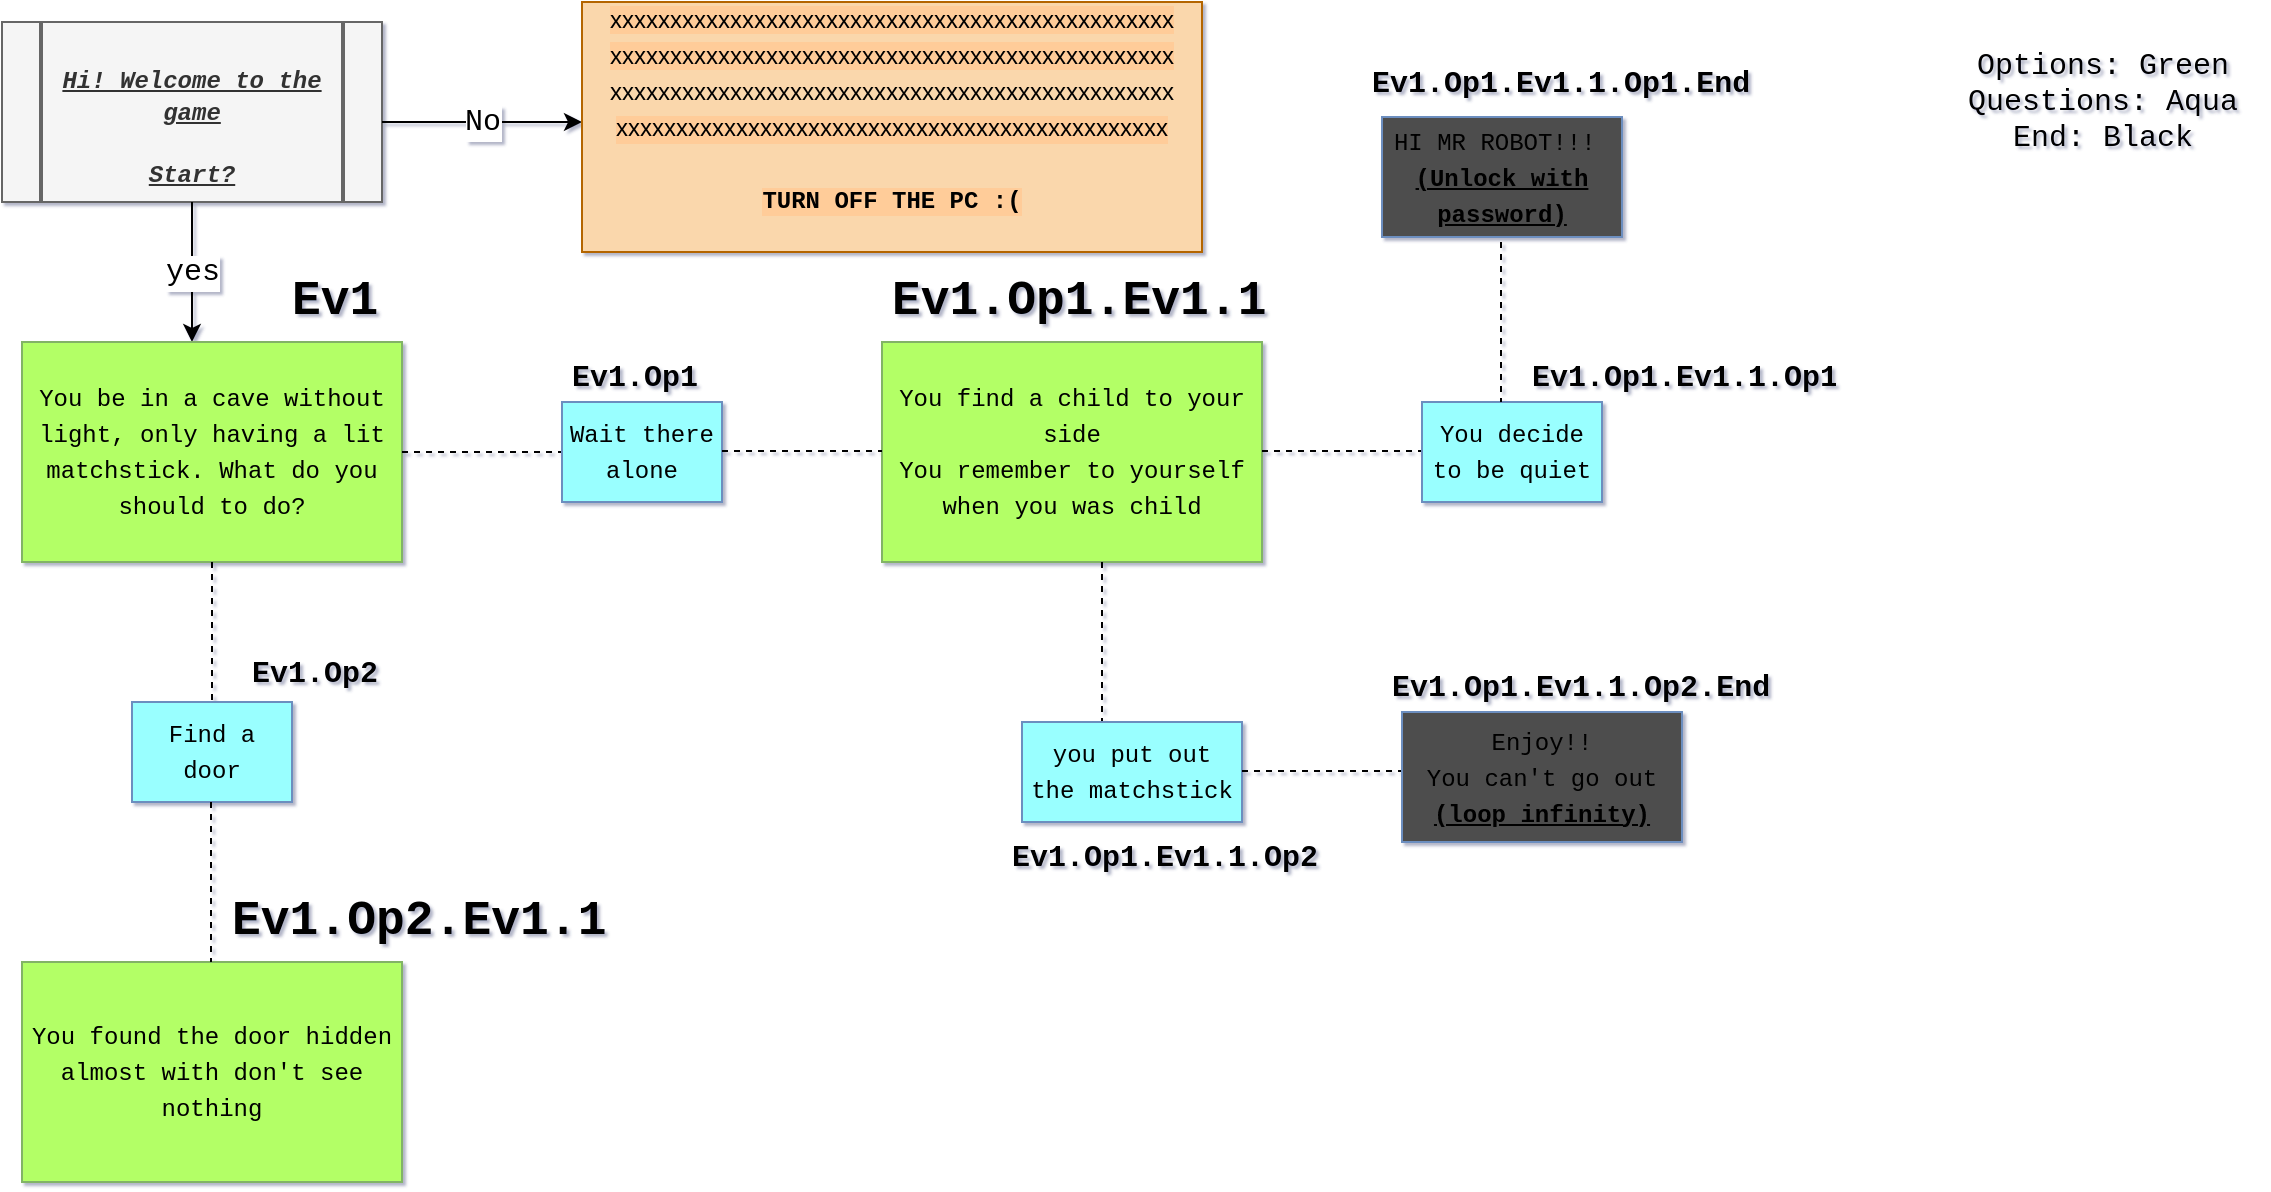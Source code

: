 <mxfile version="20.5.1" type="github"><diagram id="9uVwyfsfCK1pvOovjBuG" name="Página-1"><mxGraphModel dx="1102" dy="582" grid="1" gridSize="10" guides="1" tooltips="1" connect="1" arrows="1" fold="1" page="1" pageScale="1" pageWidth="1200" pageHeight="1920" math="0" shadow="1"><root><mxCell id="0"/><mxCell id="1" parent="0"/><mxCell id="Qtg1uJjCrPA5Q5Fs2Zk5-1" value="" style="shape=process;whiteSpace=wrap;html=1;backgroundOutline=1;fillColor=#f5f5f5;strokeColor=#666666;fontColor=#333333;" vertex="1" parent="1"><mxGeometry x="20" y="20" width="190" height="90" as="geometry"/></mxCell><mxCell id="Qtg1uJjCrPA5Q5Fs2Zk5-2" value="&lt;b&gt;&lt;i&gt;&lt;u&gt;&lt;font face=&quot;Courier New&quot;&gt;&lt;br&gt;Hi! Welcome to the game&lt;br&gt;&lt;br&gt;Start?&lt;/font&gt;&lt;/u&gt;&lt;/i&gt;&lt;/b&gt;" style="text;html=1;fillColor=#f5f5f5;align=center;verticalAlign=middle;whiteSpace=wrap;rounded=0;strokeColor=#666666;fontColor=#333333;" vertex="1" parent="1"><mxGeometry x="40" y="20" width="150" height="90" as="geometry"/></mxCell><mxCell id="Qtg1uJjCrPA5Q5Fs2Zk5-4" value="&lt;font style=&quot;font-size: 15px;&quot;&gt;No&lt;br&gt;&lt;/font&gt;" style="endArrow=classic;html=1;rounded=0;fontFamily=Courier New;" edge="1" parent="1"><mxGeometry relative="1" as="geometry"><mxPoint x="210" y="70" as="sourcePoint"/><mxPoint x="310" y="70" as="targetPoint"/><Array as="points"/></mxGeometry></mxCell><mxCell id="Qtg1uJjCrPA5Q5Fs2Zk5-6" value="&lt;font style=&quot;font-size: 15px;&quot;&gt;yes&lt;/font&gt;" style="endArrow=classic;html=1;rounded=0;fontFamily=Courier New;exitX=0.5;exitY=1;exitDx=0;exitDy=0;" edge="1" parent="1" source="Qtg1uJjCrPA5Q5Fs2Zk5-2"><mxGeometry relative="1" as="geometry"><mxPoint x="120" y="150" as="sourcePoint"/><mxPoint x="115" y="180" as="targetPoint"/><Array as="points"/></mxGeometry></mxCell><mxCell id="Qtg1uJjCrPA5Q5Fs2Zk5-8" value="Text" style="text;html=1;align=center;verticalAlign=middle;resizable=0;points=[];autosize=1;strokeColor=none;fillColor=none;fontSize=15;fontFamily=Courier New;" vertex="1" parent="1"><mxGeometry x="320" y="45" width="60" height="30" as="geometry"/></mxCell><mxCell id="Qtg1uJjCrPA5Q5Fs2Zk5-9" value="&lt;span style=&quot;font-family: Helvetica; font-size: 12px; text-align: left; background-color: rgb(255, 204, 153);&quot;&gt;xxxxxxxxxxxxxxxxxxxxxxxxxxxxxxxxxxxxxxxxxxxxxxx&lt;/span&gt;&lt;br style=&quot;font-family: Helvetica; font-size: 12px; text-align: left;&quot;&gt;&lt;span style=&quot;font-family: Helvetica; font-size: 12px; text-align: left; background-color: rgb(255, 204, 153);&quot;&gt;xxxxxxxxxxxxxxxxxxxxxxxxxxxxxxxxxxxxxxxxxxxxxxx&lt;/span&gt;&lt;br style=&quot;font-family: Helvetica; font-size: 12px; text-align: left;&quot;&gt;&lt;span style=&quot;font-size: 12px; text-align: left; font-family: helvetica;&quot;&gt;xxxxxxxxxxxxxxxxxxxxxxxxxxxxxxxxxxxxxxxxxxxxxxx&lt;/span&gt;&lt;br style=&quot;font-family: Helvetica; font-size: 12px; text-align: left;&quot;&gt;&lt;span style=&quot;font-size: 12px; text-align: left; background-color: rgb(255, 204, 153);&quot;&gt;&lt;font face=&quot;Helvetica&quot;&gt;xxxxxxxxxxxxxxxxxxxxxxxxxxxxxxxxxxxxxxxxxxxxxx&lt;/font&gt;&lt;br&gt;&lt;br&gt;&lt;b style=&quot;&quot;&gt;TURN OFF THE PC :(&lt;br&gt;&lt;/b&gt;&lt;br&gt;&lt;/span&gt;" style="rounded=0;whiteSpace=wrap;html=1;fontFamily=Courier New;fontSize=15;fillColor=#fad7ac;strokeColor=#b46504;" vertex="1" parent="1"><mxGeometry x="310" y="10" width="310" height="125" as="geometry"/></mxCell><mxCell id="Qtg1uJjCrPA5Q5Fs2Zk5-13" value="&lt;font style=&quot;font-size: 12px;&quot;&gt;You be in a cave without light, only having a lit matchstick. What do you should to do?&lt;/font&gt;" style="rounded=0;whiteSpace=wrap;html=1;fontFamily=Courier New;fontSize=15;fillColor=#B3FF66;strokeColor=#82b366;" vertex="1" parent="1"><mxGeometry x="30" y="180" width="190" height="110" as="geometry"/></mxCell><mxCell id="Qtg1uJjCrPA5Q5Fs2Zk5-14" value="" style="endArrow=none;dashed=1;html=1;rounded=0;fontFamily=Courier New;fontSize=12;exitX=1;exitY=0.5;exitDx=0;exitDy=0;" edge="1" parent="1" source="Qtg1uJjCrPA5Q5Fs2Zk5-13"><mxGeometry width="50" height="50" relative="1" as="geometry"><mxPoint x="350" y="260" as="sourcePoint"/><mxPoint x="300" y="235" as="targetPoint"/></mxGeometry></mxCell><mxCell id="Qtg1uJjCrPA5Q5Fs2Zk5-16" value="&lt;span style=&quot;font-size: 12px;&quot;&gt;Wait &lt;/span&gt;&lt;span style=&quot;font-size: 12px;&quot;&gt;there alone&lt;/span&gt;" style="rounded=0;whiteSpace=wrap;html=1;fontFamily=Courier New;fontSize=15;fillColor=#99FFFF;strokeColor=#6c8ebf;" vertex="1" parent="1"><mxGeometry x="300" y="210" width="80" height="50" as="geometry"/></mxCell><mxCell id="Qtg1uJjCrPA5Q5Fs2Zk5-17" value="" style="endArrow=none;dashed=1;html=1;rounded=0;fontFamily=Courier New;fontSize=12;exitX=0.5;exitY=1;exitDx=0;exitDy=0;" edge="1" parent="1" source="Qtg1uJjCrPA5Q5Fs2Zk5-13"><mxGeometry width="50" height="50" relative="1" as="geometry"><mxPoint x="110" y="310" as="sourcePoint"/><mxPoint x="125" y="370" as="targetPoint"/></mxGeometry></mxCell><mxCell id="Qtg1uJjCrPA5Q5Fs2Zk5-18" value="&lt;span style=&quot;font-size: 12px;&quot;&gt;Find a door&lt;/span&gt;" style="rounded=0;whiteSpace=wrap;html=1;fontFamily=Courier New;fontSize=15;fillColor=#99FFFF;strokeColor=#6c8ebf;" vertex="1" parent="1"><mxGeometry x="85" y="360" width="80" height="50" as="geometry"/></mxCell><mxCell id="Qtg1uJjCrPA5Q5Fs2Zk5-20" value="&lt;h1&gt;Ev1&lt;/h1&gt;" style="text;html=1;strokeColor=none;fillColor=none;spacing=5;spacingTop=-20;whiteSpace=wrap;overflow=hidden;rounded=0;fontFamily=Courier New;fontSize=12;" vertex="1" parent="1"><mxGeometry x="160" y="140" width="80" height="40" as="geometry"/></mxCell><mxCell id="Qtg1uJjCrPA5Q5Fs2Zk5-22" value="&lt;h1 style=&quot;font-size: 15px;&quot;&gt;&lt;span style=&quot;background-color: initial;&quot;&gt;Ev1.&lt;/span&gt;Op1&lt;/h1&gt;" style="text;html=1;strokeColor=none;fillColor=none;spacing=5;spacingTop=-20;whiteSpace=wrap;overflow=hidden;rounded=0;fontFamily=Courier New;fontSize=12;" vertex="1" parent="1"><mxGeometry x="300" y="190" width="80" height="40" as="geometry"/></mxCell><mxCell id="Qtg1uJjCrPA5Q5Fs2Zk5-24" value="&lt;font style=&quot;font-size: 12px;&quot;&gt;&lt;span style=&quot;font-size: 12px;&quot;&gt;You find a child to your side&lt;/span&gt;&lt;br&gt;&lt;span style=&quot;font-size: 12px;&quot;&gt;You remember to yourself when you was child&lt;/span&gt;&lt;br&gt;&lt;/font&gt;" style="rounded=0;whiteSpace=wrap;html=1;fontFamily=Courier New;fontSize=15;fillColor=#B3FF66;strokeColor=#82b366;" vertex="1" parent="1"><mxGeometry x="460" y="180" width="190" height="110" as="geometry"/></mxCell><mxCell id="Qtg1uJjCrPA5Q5Fs2Zk5-25" value="" style="endArrow=none;dashed=1;html=1;rounded=0;fontFamily=Courier New;fontSize=12;exitX=1;exitY=0.5;exitDx=0;exitDy=0;" edge="1" parent="1"><mxGeometry width="50" height="50" relative="1" as="geometry"><mxPoint x="380" y="234.5" as="sourcePoint"/><mxPoint x="460" y="234.5" as="targetPoint"/></mxGeometry></mxCell><mxCell id="Qtg1uJjCrPA5Q5Fs2Zk5-26" value="&lt;h1&gt;Ev1.Op1.Ev1.1&lt;/h1&gt;" style="text;html=1;strokeColor=none;fillColor=none;spacing=5;spacingTop=-20;whiteSpace=wrap;overflow=hidden;rounded=0;fontFamily=Courier New;fontSize=12;" vertex="1" parent="1"><mxGeometry x="460" y="140" width="210" height="40" as="geometry"/></mxCell><mxCell id="Qtg1uJjCrPA5Q5Fs2Zk5-28" value="" style="endArrow=none;dashed=1;html=1;rounded=0;fontFamily=Courier New;fontSize=12;exitX=1;exitY=0.5;exitDx=0;exitDy=0;" edge="1" parent="1"><mxGeometry width="50" height="50" relative="1" as="geometry"><mxPoint x="650" y="234.5" as="sourcePoint"/><mxPoint x="730" y="234.5" as="targetPoint"/></mxGeometry></mxCell><mxCell id="Qtg1uJjCrPA5Q5Fs2Zk5-29" value="" style="endArrow=none;dashed=1;html=1;rounded=0;fontFamily=Courier New;fontSize=12;exitX=0.5;exitY=1;exitDx=0;exitDy=0;" edge="1" parent="1"><mxGeometry width="50" height="50" relative="1" as="geometry"><mxPoint x="570" y="290" as="sourcePoint"/><mxPoint x="570" y="370" as="targetPoint"/></mxGeometry></mxCell><mxCell id="Qtg1uJjCrPA5Q5Fs2Zk5-30" value="&lt;h1 style=&quot;font-size: 15px;&quot;&gt;Ev1.Op1.Ev1.1&lt;span style=&quot;background-color: initial;&quot;&gt;.&lt;/span&gt;Op2&lt;/h1&gt;" style="text;html=1;strokeColor=none;fillColor=none;spacing=5;spacingTop=-20;whiteSpace=wrap;overflow=hidden;rounded=0;fontFamily=Courier New;fontSize=12;" vertex="1" parent="1"><mxGeometry x="520" y="430" width="180" height="20" as="geometry"/></mxCell><mxCell id="Qtg1uJjCrPA5Q5Fs2Zk5-31" value="&lt;span style=&quot;font-size: 12px;&quot;&gt;you put out the matchstick&lt;/span&gt;" style="rounded=0;whiteSpace=wrap;html=1;fontFamily=Courier New;fontSize=15;fillColor=#99FFFF;strokeColor=#6c8ebf;" vertex="1" parent="1"><mxGeometry x="530" y="370" width="110" height="50" as="geometry"/></mxCell><mxCell id="Qtg1uJjCrPA5Q5Fs2Zk5-32" value="&lt;span style=&quot;font-size: 12px;&quot;&gt;You decide to be quiet&lt;/span&gt;" style="rounded=0;whiteSpace=wrap;html=1;fontFamily=Courier New;fontSize=15;fillColor=#99FFFF;strokeColor=#6c8ebf;" vertex="1" parent="1"><mxGeometry x="730" y="210" width="90" height="50" as="geometry"/></mxCell><mxCell id="Qtg1uJjCrPA5Q5Fs2Zk5-33" value="&lt;h1 style=&quot;font-size: 15px;&quot;&gt;Ev1.Op1.Ev1.1&lt;span style=&quot;background-color: initial;&quot;&gt;.&lt;/span&gt;Op1&lt;/h1&gt;" style="text;html=1;strokeColor=none;fillColor=none;spacing=5;spacingTop=-20;whiteSpace=wrap;overflow=hidden;rounded=0;fontFamily=Courier New;fontSize=12;" vertex="1" parent="1"><mxGeometry x="780" y="190" width="160" height="20" as="geometry"/></mxCell><mxCell id="Qtg1uJjCrPA5Q5Fs2Zk5-35" value="" style="endArrow=none;dashed=1;html=1;rounded=0;fontFamily=Courier New;fontSize=12;exitX=0.5;exitY=1;exitDx=0;exitDy=0;" edge="1" parent="1"><mxGeometry width="50" height="50" relative="1" as="geometry"><mxPoint x="769.5" y="130" as="sourcePoint"/><mxPoint x="769.5" y="210" as="targetPoint"/></mxGeometry></mxCell><mxCell id="Qtg1uJjCrPA5Q5Fs2Zk5-36" value="Options: Green&lt;br&gt;Questions: Aqua&lt;br&gt;End: Black" style="text;html=1;align=center;verticalAlign=middle;resizable=0;points=[];autosize=1;strokeColor=none;fillColor=none;fontSize=15;fontFamily=Courier New;" vertex="1" parent="1"><mxGeometry x="990" y="25" width="160" height="70" as="geometry"/></mxCell><mxCell id="Qtg1uJjCrPA5Q5Fs2Zk5-37" value="&lt;font style=&quot;font-size: 12px;&quot;&gt;&lt;font style=&quot;font-size: 12px;&quot;&gt;HI MR ROBOT!!!&amp;nbsp;&lt;br style=&quot;&quot;&gt;&lt;/font&gt;&lt;b style=&quot;&quot;&gt;&lt;u style=&quot;&quot;&gt;(Unlock with password)&lt;/u&gt;&lt;/b&gt;&lt;/font&gt;" style="rounded=0;whiteSpace=wrap;html=1;fontFamily=Courier New;fontSize=15;fillColor=#4D4D4D;strokeColor=#6c8ebf;" vertex="1" parent="1"><mxGeometry x="710" y="67.5" width="120" height="60" as="geometry"/></mxCell><mxCell id="Qtg1uJjCrPA5Q5Fs2Zk5-39" value="&lt;h1 style=&quot;font-size: 15px;&quot;&gt;&lt;span style=&quot;background-color: initial;&quot;&gt;Ev1.Op1.Ev1.1&lt;/span&gt;&lt;span style=&quot;background-color: initial;&quot;&gt;.&lt;/span&gt;&lt;span style=&quot;background-color: initial;&quot;&gt;Op1.&lt;/span&gt;End&lt;/h1&gt;&lt;div&gt;&lt;br&gt;&lt;/div&gt;" style="text;html=1;strokeColor=none;fillColor=none;spacing=5;spacingTop=-20;whiteSpace=wrap;overflow=hidden;rounded=0;fontFamily=Courier New;fontSize=12;" vertex="1" parent="1"><mxGeometry x="700" y="42.5" width="210" height="25" as="geometry"/></mxCell><mxCell id="Qtg1uJjCrPA5Q5Fs2Zk5-40" value="" style="endArrow=none;dashed=1;html=1;rounded=0;fontFamily=Courier New;fontSize=12;exitX=1;exitY=0.5;exitDx=0;exitDy=0;" edge="1" parent="1"><mxGeometry width="50" height="50" relative="1" as="geometry"><mxPoint x="640" y="394.5" as="sourcePoint"/><mxPoint x="720" y="394.5" as="targetPoint"/></mxGeometry></mxCell><mxCell id="Qtg1uJjCrPA5Q5Fs2Zk5-41" value="&lt;font style=&quot;font-size: 12px;&quot;&gt;Enjoy!!&lt;br&gt;You can't go out&lt;br&gt;&lt;b&gt;&lt;u&gt;(loop infinity)&lt;/u&gt;&lt;/b&gt;&lt;br&gt;&lt;/font&gt;" style="rounded=0;whiteSpace=wrap;html=1;fontFamily=Courier New;fontSize=15;fillColor=#4D4D4D;strokeColor=#6c8ebf;" vertex="1" parent="1"><mxGeometry x="720" y="365" width="140" height="65" as="geometry"/></mxCell><mxCell id="Qtg1uJjCrPA5Q5Fs2Zk5-42" value="&lt;h1 style=&quot;font-size: 15px;&quot;&gt;&lt;span style=&quot;background-color: initial;&quot;&gt;Ev1.Op1.Ev1.1&lt;/span&gt;&lt;span style=&quot;background-color: initial;&quot;&gt;.&lt;/span&gt;&lt;span style=&quot;background-color: initial;&quot;&gt;Op2&lt;/span&gt;.End&lt;/h1&gt;&lt;div&gt;&lt;br&gt;&lt;/div&gt;" style="text;html=1;strokeColor=none;fillColor=none;spacing=5;spacingTop=-20;whiteSpace=wrap;overflow=hidden;rounded=0;fontFamily=Courier New;fontSize=12;" vertex="1" parent="1"><mxGeometry x="710" y="345" width="200" height="25" as="geometry"/></mxCell><mxCell id="Qtg1uJjCrPA5Q5Fs2Zk5-43" value="&lt;font style=&quot;&quot;&gt;&lt;span style=&quot;font-size: 12px;&quot;&gt;You found the door hidden almost with don't see nothing&lt;/span&gt;&lt;br&gt;&lt;/font&gt;" style="rounded=0;whiteSpace=wrap;html=1;fontFamily=Courier New;fontSize=15;fillColor=#B3FF66;strokeColor=#82b366;" vertex="1" parent="1"><mxGeometry x="30" y="490" width="190" height="110" as="geometry"/></mxCell><mxCell id="Qtg1uJjCrPA5Q5Fs2Zk5-44" value="" style="endArrow=none;dashed=1;html=1;rounded=0;fontFamily=Courier New;fontSize=12;exitX=0.5;exitY=1;exitDx=0;exitDy=0;" edge="1" parent="1"><mxGeometry width="50" height="50" relative="1" as="geometry"><mxPoint x="124.5" y="410" as="sourcePoint"/><mxPoint x="124.5" y="490" as="targetPoint"/></mxGeometry></mxCell><mxCell id="Qtg1uJjCrPA5Q5Fs2Zk5-49" value="&lt;h1 style=&quot;font-size: 15px;&quot;&gt;&lt;span style=&quot;background-color: initial;&quot;&gt;Ev1.&lt;/span&gt;Op2&lt;/h1&gt;" style="text;html=1;strokeColor=none;fillColor=none;spacing=5;spacingTop=-20;whiteSpace=wrap;overflow=hidden;rounded=0;fontFamily=Courier New;fontSize=12;" vertex="1" parent="1"><mxGeometry x="140" y="337.5" width="80" height="40" as="geometry"/></mxCell><mxCell id="Qtg1uJjCrPA5Q5Fs2Zk5-52" value="&lt;h1&gt;Ev1.Op2.Ev1.1&lt;/h1&gt;" style="text;html=1;strokeColor=none;fillColor=none;spacing=5;spacingTop=-20;whiteSpace=wrap;overflow=hidden;rounded=0;fontFamily=Courier New;fontSize=12;" vertex="1" parent="1"><mxGeometry x="130" y="450" width="210" height="40" as="geometry"/></mxCell></root></mxGraphModel></diagram></mxfile>